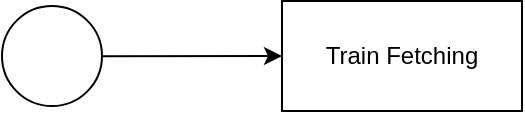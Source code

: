 <mxfile>
    <diagram id="376roWItqCzWCzCSnfRH" name="Page-1">
        <mxGraphModel dx="1631" dy="916" grid="1" gridSize="10" guides="1" tooltips="1" connect="1" arrows="1" fold="1" page="1" pageScale="1" pageWidth="1169" pageHeight="827" math="0" shadow="0">
            <root>
                <mxCell id="0"/>
                <mxCell id="1" parent="0"/>
                <mxCell id="7" value="" style="edgeStyle=none;html=1;" edge="1" parent="1" source="5" target="6">
                    <mxGeometry relative="1" as="geometry"/>
                </mxCell>
                <mxCell id="5" value="" style="ellipse;" vertex="1" parent="1">
                    <mxGeometry x="50" y="80" width="50" height="50" as="geometry"/>
                </mxCell>
                <mxCell id="6" value="Train Fetching" style="whiteSpace=wrap;html=1;" vertex="1" parent="1">
                    <mxGeometry x="190" y="77.5" width="120" height="55" as="geometry"/>
                </mxCell>
            </root>
        </mxGraphModel>
    </diagram>
</mxfile>
